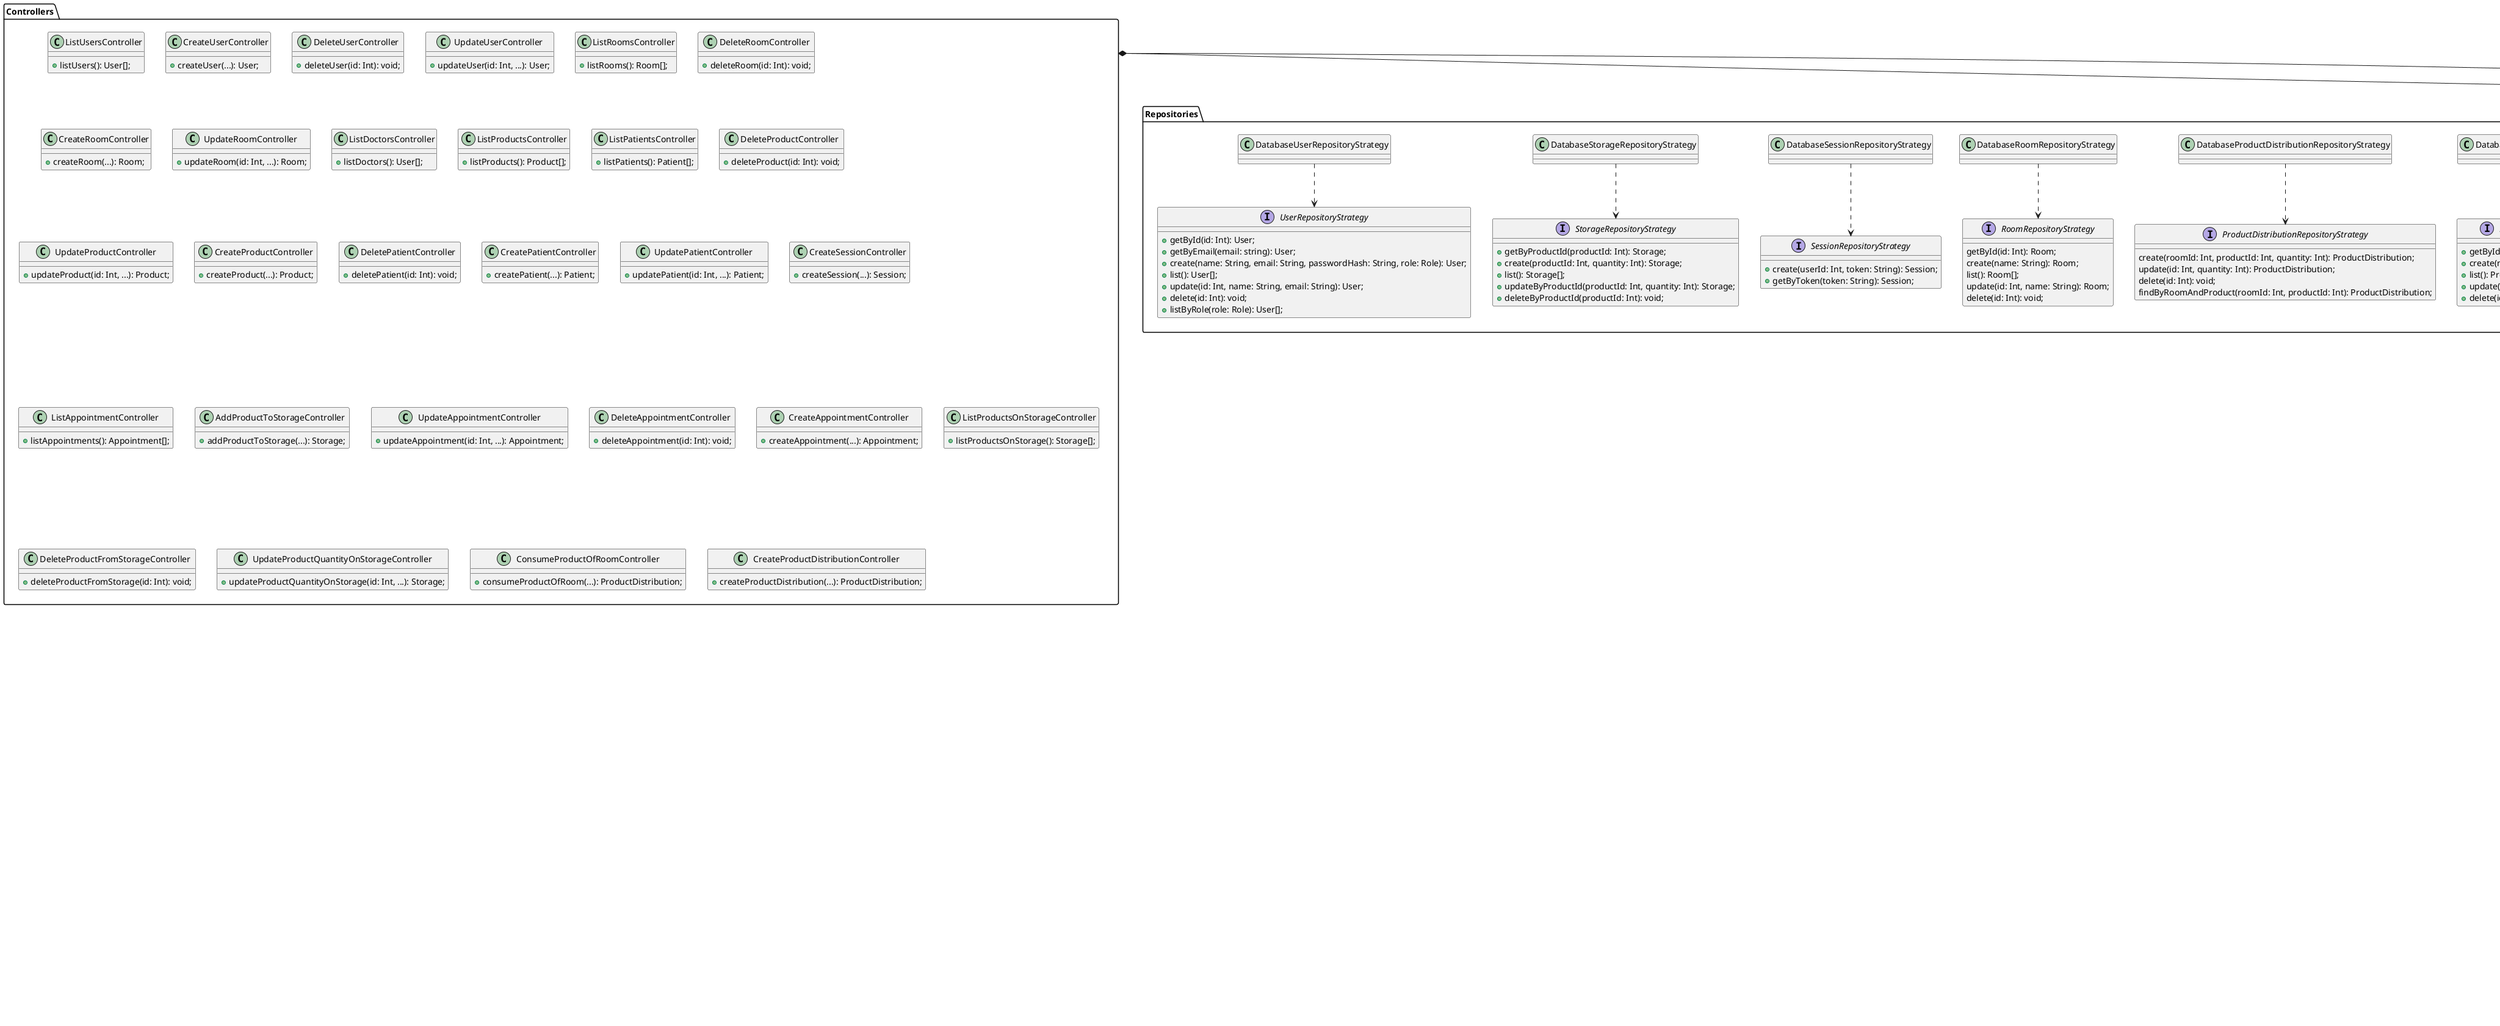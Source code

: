 @startuml

package Modelo {
  class User {
    + id: Int
    + name: String
    + email: String
    + passwordHash: String
    + role: Role
    +  createdAt: Date
    +  updatedAt: Date
  }

  class Session {
    + id: Int
    + token: String
    +  createdAt: Date
    +  updatedAt: Date
  }

  class Room {
    + id: Int
    + name: String
    +  createdAt: Date
    +  updatedAt: Date
  }

  class Product {
    + id: Int
    + name: String
    + storage
    +  createdAt: Date
    +  updatedAt: Date
  }

  class Storage {
    + id: Int
    + quantity: Int
    +  createdAt: Date
    +  updatedAt: Date
  }

  class ProductDistribution {
    + id: Int
    + quantity: Int
    +  createdAt: Date
    +  updatedAt: Date
  }

  class Patient {
    + id: Int
    + name: String
    + email: String
    + cpf: String
    +  createdAt: Date
    +  updatedAt: Date
  }

  class Appointment {
    + id: Int
    + status: AppointmentStatus
    +  createdAt: Date
    +  updatedAt: Date
  }

  enum Role {
    ADMIN
    SECRETARY
    DOCTOR
    STORAGE_MANAGER
  }

  enum AppointmentStatus {
    SCHEDULED
    ON_GOING
    CANCELED
    DONE
  }

  User "1" -- "0.." Session: pertence a

  Room "1" -- "0.." ProductDistribution: contém produtos

  ProductDistribution "0..*" -- "1" Product: distribuido em salas

  Product "0..*" -- "1" Storage: armazenado em

  Appointment "0..*" -- "1" Patient: participa

  Appointment "0..*" -- "1" User: atende a uma

  Appointment "1" -- "0..*" Room: ocorre em
}

package Repositories {
  class DatabaseAppointmentRepositoryStrategy {
  }

  interface AppointmentRepositoryStrategy {
    + getById(id: Int): Appointment;
    + create(doctorId: Int, patientId: Int, status: AppointmentStatus): Appointment;
    + list(): Appointment[];
    + update(id: Int, status: AppointmentStatus): Appointment;
    + delete(id: Int): Promise<void>;
  }

  DatabaseAppointmentRepositoryStrategy -[dashed]-> AppointmentRepositoryStrategy

  class DatabasePatientRepositoryStrategy {
  }

  interface PatientRepositoryStrategy {
    + getById(id: Int): Patient;
    + getByCpf(cpf: String): Patient;
    + create(data: PatientData): Patient;
    + list(): Promise<Patient[]>;
    + update(id: Int, data: Omit<PatientData, "cpf">): Patient;
    + delete(id: Int): void;
  }

  DatabasePatientRepositoryStrategy -[dashed]-> PatientRepositoryStrategy

  class DatabaseProductRepositoryStrategy {
  }

  interface ProductRepositoryStrategy {
    + getById(id: Int): <Product;
    + create(name: string): Product;
    + list(): Product[];
    + update(id: Int, name: string): Product;
    + delete(id: Int): void;
  }

  DatabaseProductRepositoryStrategy -[dashed]-> ProductRepositoryStrategy

  class DatabaseProductDistributionRepositoryStrategy {
  }

  interface ProductDistributionRepositoryStrategy {
    create(roomId: Int, productId: Int, quantity: Int): ProductDistribution;
    update(id: Int, quantity: Int): ProductDistribution;
    delete(id: Int): void;
    findByRoomAndProduct(roomId: Int, productId: Int): ProductDistribution;
  }

  DatabaseProductDistributionRepositoryStrategy -[dashed]-> ProductDistributionRepositoryStrategy

  class DatabaseRoomRepositoryStrategy {
  }

  interface RoomRepositoryStrategy {
    getById(id: Int): Room;
    create(name: String): Room;
    list(): Room[];
    update(id: Int, name: String): Room;
    delete(id: Int): void;
  }

  DatabaseRoomRepositoryStrategy -[dashed]-> RoomRepositoryStrategy

  class DatabaseSessionRepositoryStrategy {
  }

  interface SessionRepositoryStrategy {
    + create(userId: Int, token: String): Session;
    + getByToken(token: String): Session;
  }

  DatabaseSessionRepositoryStrategy -[dashed]-> SessionRepositoryStrategy

  class DatabaseStorageRepositoryStrategy {
  }

  interface StorageRepositoryStrategy {
    + getByProductId(productId: Int): Storage;
    + create(productId: Int, quantity: Int): Storage;
    + list(): Storage[];
    + updateByProductId(productId: Int, quantity: Int): Storage;
    + deleteByProductId(productId: Int): void;
  }

  DatabaseStorageRepositoryStrategy -[dashed]-> StorageRepositoryStrategy

  class DatabaseUserRepositoryStrategy {
  }

  interface UserRepositoryStrategy {
    + getById(id: Int): User;
    + getByEmail(email: string): User;
    + create(name: String, email: String, passwordHash: String, role: Role): User;
    + list(): User[];
    + update(id: Int, name: String, email: String): User;
    + delete(id: Int): void;
    + listByRole(role: Role): User[];
  }

  DatabaseUserRepositoryStrategy -[dashed]-> UserRepositoryStrategy
}

class PrismaSchema {
  + findUnique<T>(): T;
  + findMany<T>(): T;
  + create<T>(): T;
  + update<T>(): T;
  + delete<T>(): T;
}

Repositories *-- PrismaSchema

PrismaSchema *-- Modelo

package Controllers {
  class ListUsersController {
    + listUsers(): User[];
  }
  class CreateUserController {
    + createUser(...): User;
  }
  class DeleteUserController {
    + deleteUser(id: Int): void;
  }
  class UpdateUserController {
    + updateUser(id: Int, ...): User;
  }
  class ListRoomsController {
    + listRooms(): Room[];
  }
  class DeleteRoomController {
    + deleteRoom(id: Int): void;
  }
  class CreateRoomController {
    + createRoom(...): Room;
  }
  class UpdateRoomController {
    + updateRoom(id: Int, ...): Room;
  }
  class ListDoctorsController {
    + listDoctors(): User[];
  }
  class ListProductsController {
    + listProducts(): Product[];
  }
  class ListPatientsController {
    + listPatients(): Patient[];
  }
  class DeleteProductController {
    + deleteProduct(id: Int): void;
  }
  class UpdateProductController {
    + updateProduct(id: Int, ...): Product;
  }
  class CreateProductController {
    + createProduct(...): Product;
  }
  class DeletePatientController {
    + deletePatient(id: Int): void;
  }
  class CreatePatientController {
    + createPatient(...): Patient;
  }
  class UpdatePatientController {
    + updatePatient(id: Int, ...): Patient;
  }
  class CreateSessionController {
    + createSession(...): Session;
  }
  class ListAppointmentController {
    + listAppointments(): Appointment[];
  }
  class AddProductToStorageController {
    + addProductToStorage(...): Storage;
  }
  class UpdateAppointmentController {
    + updateAppointment(id: Int, ...): Appointment;
  }
  class DeleteAppointmentController {
    + deleteAppointment(id: Int): void;
  }
  class CreateAppointmentController {
    + createAppointment(...): Appointment;
  }
  class ListProductsOnStorageController {
    + listProductsOnStorage(): Storage[];
  }
  class DeleteProductFromStorageController {
    + deleteProductFromStorage(id: Int): void;
  }
  class UpdateProductQuantityOnStorageController {
    + updateProductQuantityOnStorage(id: Int, ...): Storage;
  }
  class ConsumeProductOfRoomController {
    + consumeProductOfRoom(...): ProductDistribution;
  }
  class CreateProductDistributionController {
    + createProductDistribution(...): ProductDistribution;
  }
}

Controllers *-- Repositories

package Services {
  interface PasswordHasherStrategy {
    + hash(password: String): String;
    + compare(password: String, hash: String): Boolean;
  }
  class BCryptPasswordHasherStrategy {
  }
  BCryptPasswordHasherStrategy -[dashed]-> PasswordHasherStrategy

  interface TokenGeneratorStrategy {
    + generateToken(): String;
  }
  class CryptoTokenGeneratorStrategy {
  }
  CryptoTokenGeneratorStrategy -[dashed]-> TokenGeneratorStrategy
}

Controllers *-- Services

note right of Repositories
  interfaces de repository
  compoem os Controllers
end note

note right of Modelo
  Classes do modelo
  compoem
  o PrismaSchema
end note

note right of PrismaSchema
  PrismaSchema compõe
  todas classes de repository
end note

note bottom of Services
  classes de serviço
  compoem
  os controllers
end note
 
@enduml

